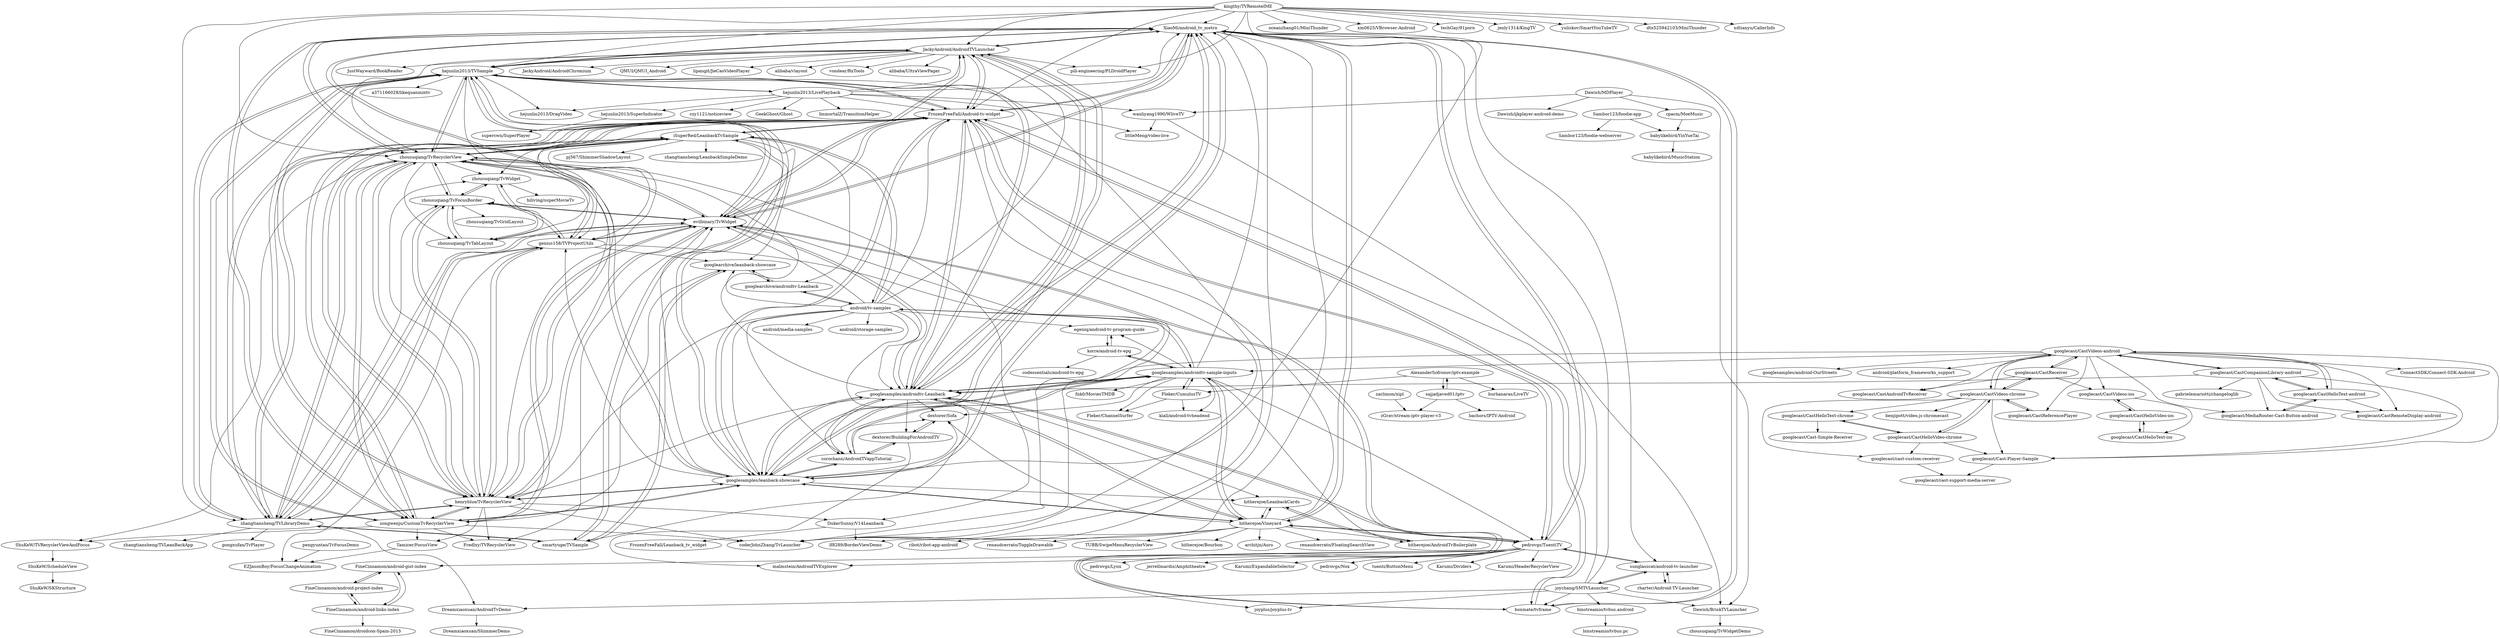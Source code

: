 digraph G {
"DukerSunny/V14Leanback" -> "FrozenFreeFall/Leanback_tv_widget"
"DukerSunny/V14Leanback" -> "lf8289/BorderViewDemo"
"JackyAndroid/AndroidTVLauncher" -> "hejunlin2013/TVSample"
"JackyAndroid/AndroidTVLauncher" -> "XiaoMi/android_tv_metro"
"JackyAndroid/AndroidTVLauncher" -> "FrozenFreeFall/Android-tv-widget"
"JackyAndroid/AndroidTVLauncher" -> "googlesamples/androidtv-Leanback"
"JackyAndroid/AndroidTVLauncher" -> "evilbinary/TvWidget"
"JackyAndroid/AndroidTVLauncher" -> "JackyAndroid/AndroidChromium" ["e"=1]
"JackyAndroid/AndroidTVLauncher" -> "googlesamples/leanback-showcase"
"JackyAndroid/AndroidTVLauncher" -> "QMUI/QMUI_Android" ["e"=1]
"JackyAndroid/AndroidTVLauncher" -> "lipangit/JieCaoVideoPlayer" ["e"=1]
"JackyAndroid/AndroidTVLauncher" -> "alibaba/vlayout" ["e"=1]
"JackyAndroid/AndroidTVLauncher" -> "vondear/RxTools" ["e"=1]
"JackyAndroid/AndroidTVLauncher" -> "zhousuqiang/TvRecyclerView"
"JackyAndroid/AndroidTVLauncher" -> "pili-engineering/PLDroidPlayer" ["e"=1]
"JackyAndroid/AndroidTVLauncher" -> "alibaba/UltraViewPager" ["e"=1]
"JackyAndroid/AndroidTVLauncher" -> "JustWayward/BookReader" ["e"=1]
"kingthy/TVRemoteIME" -> "JackyAndroid/AndroidTVLauncher"
"kingthy/TVRemoteIME" -> "oceanzhang01/MiniThunder" ["e"=1]
"kingthy/TVRemoteIME" -> "FrozenFreeFall/Android-tv-widget"
"kingthy/TVRemoteIME" -> "hejunlin2013/TVSample"
"kingthy/TVRemoteIME" -> "xm0625/VBrowser-Android" ["e"=1]
"kingthy/TVRemoteIME" -> "zhousuqiang/TvRecyclerView"
"kingthy/TVRemoteIME" -> "XiaoMi/android_tv_metro"
"kingthy/TVRemoteIME" -> "techGay/91porn" ["e"=1]
"kingthy/TVRemoteIME" -> "zhangtiansheng/TVLibraryDemo"
"kingthy/TVRemoteIME" -> "jenly1314/KingTV" ["e"=1]
"kingthy/TVRemoteIME" -> "pili-engineering/PLDroidPlayer" ["e"=1]
"kingthy/TVRemoteIME" -> "yuliskov/SmartYouTubeTV" ["e"=1]
"kingthy/TVRemoteIME" -> "dtx525942103/MiniThunder" ["e"=1]
"kingthy/TVRemoteIME" -> "xdtianyu/CallerInfo" ["e"=1]
"kingthy/TVRemoteIME" -> "googlesamples/leanback-showcase"
"AlexanderSofronov/iptv.example" -> "sajjadjaved01/iptv"
"AlexanderSofronov/iptv.example" -> "Fleker/CumulusTV"
"AlexanderSofronov/iptv.example" -> "burhanaras/LiveTV"
"Dawish/BriskTVLauncher" -> "zhousuqiang/TvWidgetDemo"
"FrozenFreeFall/Android-tv-widget" -> "evilbinary/TvWidget"
"FrozenFreeFall/Android-tv-widget" -> "XiaoMi/android_tv_metro"
"FrozenFreeFall/Android-tv-widget" -> "hejunlin2013/TVSample"
"FrozenFreeFall/Android-tv-widget" -> "zhousuqiang/TvRecyclerView"
"FrozenFreeFall/Android-tv-widget" -> "songwenju/CustomTvRecyclerView"
"FrozenFreeFall/Android-tv-widget" -> "googlesamples/androidtv-Leanback"
"FrozenFreeFall/Android-tv-widget" -> "googlesamples/leanback-showcase"
"FrozenFreeFall/Android-tv-widget" -> "JackyAndroid/AndroidTVLauncher"
"FrozenFreeFall/Android-tv-widget" -> "henryblue/TvRecyclerView"
"FrozenFreeFall/Android-tv-widget" -> "pedrovgs/TuentiTV"
"FrozenFreeFall/Android-tv-widget" -> "boxmate/tvframe"
"FrozenFreeFall/Android-tv-widget" -> "zhangtiansheng/TVLibraryDemo"
"FrozenFreeFall/Android-tv-widget" -> "coderJohnZhang/TvLauncher"
"FrozenFreeFall/Android-tv-widget" -> "genius158/TVProjectUtils"
"FrozenFreeFall/Android-tv-widget" -> "iSuperRed/LeanbackTvSample"
"XiaoMi/android_tv_metro" -> "FrozenFreeFall/Android-tv-widget"
"XiaoMi/android_tv_metro" -> "hejunlin2013/TVSample"
"XiaoMi/android_tv_metro" -> "pedrovgs/TuentiTV"
"XiaoMi/android_tv_metro" -> "evilbinary/TvWidget"
"XiaoMi/android_tv_metro" -> "JackyAndroid/AndroidTVLauncher"
"XiaoMi/android_tv_metro" -> "henryblue/TvRecyclerView"
"XiaoMi/android_tv_metro" -> "zhousuqiang/TvRecyclerView"
"XiaoMi/android_tv_metro" -> "googlesamples/androidtv-Leanback"
"XiaoMi/android_tv_metro" -> "songwenju/CustomTvRecyclerView"
"XiaoMi/android_tv_metro" -> "boxmate/tvframe"
"XiaoMi/android_tv_metro" -> "hitherejoe/Vineyard"
"XiaoMi/android_tv_metro" -> "coderJohnZhang/TvLauncher"
"XiaoMi/android_tv_metro" -> "sunglasscat/android-tv-launcher"
"XiaoMi/android_tv_metro" -> "lf8289/BorderViewDemo"
"XiaoMi/android_tv_metro" -> "googlesamples/leanback-showcase"
"hejunlin2013/TVSample" -> "FrozenFreeFall/Android-tv-widget"
"hejunlin2013/TVSample" -> "zhousuqiang/TvRecyclerView"
"hejunlin2013/TVSample" -> "evilbinary/TvWidget"
"hejunlin2013/TVSample" -> "XiaoMi/android_tv_metro"
"hejunlin2013/TVSample" -> "JackyAndroid/AndroidTVLauncher"
"hejunlin2013/TVSample" -> "hejunlin2013/LivePlayback"
"hejunlin2013/TVSample" -> "googlesamples/leanback-showcase"
"hejunlin2013/TVSample" -> "googlesamples/androidtv-Leanback"
"hejunlin2013/TVSample" -> "henryblue/TvRecyclerView"
"hejunlin2013/TVSample" -> "songwenju/CustomTvRecyclerView"
"hejunlin2013/TVSample" -> "genius158/TVProjectUtils"
"hejunlin2013/TVSample" -> "zhangtiansheng/TVLibraryDemo"
"hejunlin2013/TVSample" -> "coderJohnZhang/TvLauncher"
"hejunlin2013/TVSample" -> "hejunlin2013/DragVideo" ["e"=1]
"hejunlin2013/TVSample" -> "a371166028/likequanmintv" ["e"=1]
"sunglasscat/android-tv-launcher" -> "rharter/Android-TV-Launcher"
"sunglasscat/android-tv-launcher" -> "pedrovgs/TuentiTV"
"sunglasscat/android-tv-launcher" -> "joychang/SMTVLauncher"
"googlesamples/androidtv-Leanback" -> "googlesamples/leanback-showcase"
"googlesamples/androidtv-Leanback" -> "googlesamples/androidtv-sample-inputs"
"googlesamples/androidtv-Leanback" -> "hejunlin2013/TVSample"
"googlesamples/androidtv-Leanback" -> "FrozenFreeFall/Android-tv-widget"
"googlesamples/androidtv-Leanback" -> "JackyAndroid/AndroidTVLauncher"
"googlesamples/androidtv-Leanback" -> "XiaoMi/android_tv_metro"
"googlesamples/androidtv-Leanback" -> "hitherejoe/Vineyard"
"googlesamples/androidtv-Leanback" -> "corochann/AndroidTVappTutorial"
"googlesamples/androidtv-Leanback" -> "pedrovgs/TuentiTV"
"googlesamples/androidtv-Leanback" -> "evilbinary/TvWidget"
"googlesamples/androidtv-Leanback" -> "zhousuqiang/TvRecyclerView"
"googlesamples/androidtv-Leanback" -> "dextorer/BuildingForAndroidTV"
"googlesamples/androidtv-Leanback" -> "hitherejoe/LeanbackCards"
"googlesamples/androidtv-Leanback" -> "henryblue/TvRecyclerView"
"googlesamples/androidtv-Leanback" -> "dextorer/Sofa"
"binstreamio/tvbus.android" -> "binstreamio/tvbus.pc"
"Fleker/CumulusTV" -> "Fleker/ChannelSurfer"
"Fleker/CumulusTV" -> "googlesamples/androidtv-sample-inputs"
"Fleker/CumulusTV" -> "kiall/android-tvheadend" ["e"=1]
"android/tv-samples" -> "googlearchive/androidtv-Leanback"
"android/tv-samples" -> "googlearchive/leanback-showcase"
"android/tv-samples" -> "iSuperRed/LeanbackTvSample"
"android/tv-samples" -> "googlesamples/androidtv-sample-inputs"
"android/tv-samples" -> "smartyuge/TVSample"
"android/tv-samples" -> "henryblue/TvRecyclerView"
"android/tv-samples" -> "JackyAndroid/AndroidTVLauncher"
"android/tv-samples" -> "googlesamples/androidtv-Leanback"
"android/tv-samples" -> "corochann/AndroidTVappTutorial"
"android/tv-samples" -> "googlesamples/leanback-showcase"
"android/tv-samples" -> "android/media-samples" ["e"=1]
"android/tv-samples" -> "evilbinary/TvWidget"
"android/tv-samples" -> "android/storage-samples" ["e"=1]
"android/tv-samples" -> "egeniq/android-tv-program-guide"
"android/tv-samples" -> "FrozenFreeFall/Android-tv-widget"
"googlesamples/androidtv-sample-inputs" -> "googlesamples/androidtv-Leanback"
"googlesamples/androidtv-sample-inputs" -> "korre/android-tv-epg"
"googlesamples/androidtv-sample-inputs" -> "googlesamples/leanback-showcase"
"googlesamples/androidtv-sample-inputs" -> "kiall/android-tvheadend" ["e"=1]
"googlesamples/androidtv-sample-inputs" -> "android/tv-samples"
"googlesamples/androidtv-sample-inputs" -> "hitherejoe/Vineyard"
"googlesamples/androidtv-sample-inputs" -> "pedrovgs/TuentiTV"
"googlesamples/androidtv-sample-inputs" -> "hitherejoe/AndroidTvBoilerplate"
"googlesamples/androidtv-sample-inputs" -> "Fleker/ChannelSurfer"
"googlesamples/androidtv-sample-inputs" -> "corochann/AndroidTVappTutorial"
"googlesamples/androidtv-sample-inputs" -> "Fleker/CumulusTV"
"googlesamples/androidtv-sample-inputs" -> "XiaoMi/android_tv_metro"
"googlesamples/androidtv-sample-inputs" -> "fnk0/MoviesTMDB"
"googlesamples/androidtv-sample-inputs" -> "dextorer/Sofa"
"googlesamples/androidtv-sample-inputs" -> "egeniq/android-tv-program-guide"
"dextorer/BuildingForAndroidTV" -> "dextorer/Sofa"
"dextorer/BuildingForAndroidTV" -> "corochann/AndroidTVappTutorial"
"dextorer/BuildingForAndroidTV" -> "malmstein/AndroidTVExplorer"
"hitherejoe/Vineyard" -> "pedrovgs/TuentiTV"
"hitherejoe/Vineyard" -> "hitherejoe/LeanbackCards"
"hitherejoe/Vineyard" -> "hitherejoe/Bourbon" ["e"=1]
"hitherejoe/Vineyard" -> "googlesamples/androidtv-Leanback"
"hitherejoe/Vineyard" -> "XiaoMi/android_tv_metro"
"hitherejoe/Vineyard" -> "googlesamples/leanback-showcase"
"hitherejoe/Vineyard" -> "architjn/Auro" ["e"=1]
"hitherejoe/Vineyard" -> "googlesamples/androidtv-sample-inputs"
"hitherejoe/Vineyard" -> "hitherejoe/AndroidTvBoilerplate"
"hitherejoe/Vineyard" -> "renaudcerrato/FloatingSearchView" ["e"=1]
"hitherejoe/Vineyard" -> "dextorer/Sofa"
"hitherejoe/Vineyard" -> "ribot/ribot-app-android" ["e"=1]
"hitherejoe/Vineyard" -> "FrozenFreeFall/Android-tv-widget"
"hitherejoe/Vineyard" -> "renaudcerrato/ToggleDrawable" ["e"=1]
"hitherejoe/Vineyard" -> "TUBB/SwipeMenuRecyclerView" ["e"=1]
"evilbinary/TvWidget" -> "FrozenFreeFall/Android-tv-widget"
"evilbinary/TvWidget" -> "zhousuqiang/TvRecyclerView"
"evilbinary/TvWidget" -> "hejunlin2013/TVSample"
"evilbinary/TvWidget" -> "XiaoMi/android_tv_metro"
"evilbinary/TvWidget" -> "genius158/TVProjectUtils"
"evilbinary/TvWidget" -> "henryblue/TvRecyclerView"
"evilbinary/TvWidget" -> "zhousuqiang/TvFocusBorder"
"evilbinary/TvWidget" -> "boxmate/tvframe"
"evilbinary/TvWidget" -> "zhangtiansheng/TVLibraryDemo"
"evilbinary/TvWidget" -> "songwenju/CustomTvRecyclerView"
"evilbinary/TvWidget" -> "Fredlxy/TVRecyclerView"
"evilbinary/TvWidget" -> "JackyAndroid/AndroidTVLauncher"
"evilbinary/TvWidget" -> "zhousuqiang/TvTabLayout"
"evilbinary/TvWidget" -> "googlesamples/androidtv-Leanback"
"evilbinary/TvWidget" -> "coderJohnZhang/TvLauncher"
"hitherejoe/LeanbackCards" -> "hitherejoe/AndroidTvBoilerplate"
"hitherejoe/LeanbackCards" -> "hitherejoe/Vineyard"
"googlecast/CastHelloText-chrome" -> "googlecast/CastHelloVideo-chrome"
"googlecast/CastHelloText-chrome" -> "googlecast/Cast-Simple-Receiver"
"cpacm/MoeMusic" -> "babylikebird/YinYueTai"
"Sambor123/foodie-app" -> "Sambor123/foodie-webserver"
"Sambor123/foodie-app" -> "babylikebird/YinYueTai"
"joychang/SMTVLauncher" -> "sunglasscat/android-tv-launcher"
"joychang/SMTVLauncher" -> "XiaoMi/android_tv_metro"
"joychang/SMTVLauncher" -> "Dreamxiaoxuan/AndroidTvDemo"
"joychang/SMTVLauncher" -> "boxmate/tvframe"
"joychang/SMTVLauncher" -> "joyplus/joyplus-tv"
"joychang/SMTVLauncher" -> "Dawish/BriskTVLauncher"
"joychang/SMTVLauncher" -> "binstreamio/tvbus.android"
"joychang/SMTVLauncher" -> "FrozenFreeFall/Android-tv-widget"
"googlesamples/leanback-showcase" -> "googlesamples/androidtv-Leanback"
"googlesamples/leanback-showcase" -> "hejunlin2013/TVSample"
"googlesamples/leanback-showcase" -> "corochann/AndroidTVappTutorial"
"googlesamples/leanback-showcase" -> "zhousuqiang/TvRecyclerView"
"googlesamples/leanback-showcase" -> "FrozenFreeFall/Android-tv-widget"
"googlesamples/leanback-showcase" -> "dextorer/Sofa"
"googlesamples/leanback-showcase" -> "googlesamples/androidtv-sample-inputs"
"googlesamples/leanback-showcase" -> "songwenju/CustomTvRecyclerView"
"googlesamples/leanback-showcase" -> "hitherejoe/Vineyard"
"googlesamples/leanback-showcase" -> "XiaoMi/android_tv_metro"
"googlesamples/leanback-showcase" -> "JackyAndroid/AndroidTVLauncher"
"googlesamples/leanback-showcase" -> "hitherejoe/LeanbackCards"
"googlesamples/leanback-showcase" -> "genius158/TVProjectUtils"
"googlesamples/leanback-showcase" -> "henryblue/TvRecyclerView"
"googlesamples/leanback-showcase" -> "evilbinary/TvWidget"
"Tamicer/FocusView" -> "EZJasonBoy/FocusChangeAnimation"
"boxmate/tvframe" -> "evilbinary/TvWidget"
"boxmate/tvframe" -> "FrozenFreeFall/Android-tv-widget"
"boxmate/tvframe" -> "XiaoMi/android_tv_metro"
"Dawish/MDPlayer" -> "Dawish/BriskTVLauncher"
"Dawish/MDPlayer" -> "wanliyang1990/WliveTV"
"Dawish/MDPlayer" -> "cpacm/MoeMusic"
"Dawish/MDPlayer" -> "Dawish/ijkplayer-android-demo"
"zhousuqiang/TvFocusBorder" -> "zhousuqiang/TvTabLayout"
"zhousuqiang/TvFocusBorder" -> "zhousuqiang/TvWidget"
"zhousuqiang/TvFocusBorder" -> "zhousuqiang/TvRecyclerView"
"zhousuqiang/TvFocusBorder" -> "henryblue/TvRecyclerView"
"zhousuqiang/TvFocusBorder" -> "zhousuqiang/TvGridLayout"
"zhousuqiang/TvFocusBorder" -> "evilbinary/TvWidget"
"zhousuqiang/TvFocusBorder" -> "genius158/TVProjectUtils"
"Dreamxiaoxuan/AndroidTvDemo" -> "Dreamxiaoxuan/ShimmerDemo"
"hejunlin2013/LivePlayback" -> "hejunlin2013/TVSample"
"hejunlin2013/LivePlayback" -> "hejunlin2013/DragVideo" ["e"=1]
"hejunlin2013/LivePlayback" -> "FrozenFreeFall/Android-tv-widget"
"hejunlin2013/LivePlayback" -> "czy1121/noticeview" ["e"=1]
"hejunlin2013/LivePlayback" -> "XiaoMi/android_tv_metro"
"hejunlin2013/LivePlayback" -> "hejunlin2013/SuperIndicator"
"hejunlin2013/LivePlayback" -> "wanliyang1990/WliveTV"
"hejunlin2013/LivePlayback" -> "GeekGhost/Ghost" ["e"=1]
"hejunlin2013/LivePlayback" -> "littleMeng/video-live" ["e"=1]
"hejunlin2013/LivePlayback" -> "ImmortalZ/TransitionHelper" ["e"=1]
"hejunlin2013/LivePlayback" -> "JackyAndroid/AndroidTVLauncher"
"hejunlin2013/SuperIndicator" -> "supercwn/SuperPlayer" ["e"=1]
"pedrovgs/TuentiTV" -> "pedrovgs/Nox" ["e"=1]
"pedrovgs/TuentiTV" -> "XiaoMi/android_tv_metro"
"pedrovgs/TuentiTV" -> "tuenti/ButtonMenu" ["e"=1]
"pedrovgs/TuentiTV" -> "Karumi/Dividers" ["e"=1]
"pedrovgs/TuentiTV" -> "hitherejoe/Vineyard"
"pedrovgs/TuentiTV" -> "FrozenFreeFall/Android-tv-widget"
"pedrovgs/TuentiTV" -> "sunglasscat/android-tv-launcher"
"pedrovgs/TuentiTV" -> "Karumi/HeaderRecyclerView" ["e"=1]
"pedrovgs/TuentiTV" -> "pedrovgs/Lynx" ["e"=1]
"pedrovgs/TuentiTV" -> "jerrellmardis/Amphitheatre" ["e"=1]
"pedrovgs/TuentiTV" -> "FineCinnamon/android-gist-index"
"pedrovgs/TuentiTV" -> "joyplus/joyplus-tv"
"pedrovgs/TuentiTV" -> "googlesamples/androidtv-Leanback"
"pedrovgs/TuentiTV" -> "Karumi/ExpandableSelector" ["e"=1]
"pedrovgs/TuentiTV" -> "malmstein/AndroidTVExplorer"
"songwenju/CustomTvRecyclerView" -> "zhousuqiang/TvRecyclerView"
"songwenju/CustomTvRecyclerView" -> "FrozenFreeFall/Android-tv-widget"
"songwenju/CustomTvRecyclerView" -> "Fredlxy/TVRecyclerView"
"songwenju/CustomTvRecyclerView" -> "henryblue/TvRecyclerView"
"songwenju/CustomTvRecyclerView" -> "ShuKeW/TVRecyclerViewAndFocus"
"songwenju/CustomTvRecyclerView" -> "coderJohnZhang/TvLauncher"
"songwenju/CustomTvRecyclerView" -> "hejunlin2013/TVSample"
"songwenju/CustomTvRecyclerView" -> "XiaoMi/android_tv_metro"
"songwenju/CustomTvRecyclerView" -> "evilbinary/TvWidget"
"songwenju/CustomTvRecyclerView" -> "googlearchive/leanback-showcase"
"songwenju/CustomTvRecyclerView" -> "googlesamples/leanback-showcase"
"songwenju/CustomTvRecyclerView" -> "Tamicer/FocusView"
"zhousuqiang/TvRecyclerView" -> "zhousuqiang/TvFocusBorder"
"zhousuqiang/TvRecyclerView" -> "henryblue/TvRecyclerView"
"zhousuqiang/TvRecyclerView" -> "evilbinary/TvWidget"
"zhousuqiang/TvRecyclerView" -> "FrozenFreeFall/Android-tv-widget"
"zhousuqiang/TvRecyclerView" -> "hejunlin2013/TVSample"
"zhousuqiang/TvRecyclerView" -> "zhousuqiang/TvTabLayout"
"zhousuqiang/TvRecyclerView" -> "zhousuqiang/TvWidget"
"zhousuqiang/TvRecyclerView" -> "songwenju/CustomTvRecyclerView"
"zhousuqiang/TvRecyclerView" -> "googlesamples/leanback-showcase"
"zhousuqiang/TvRecyclerView" -> "XiaoMi/android_tv_metro"
"zhousuqiang/TvRecyclerView" -> "genius158/TVProjectUtils"
"zhousuqiang/TvRecyclerView" -> "iSuperRed/LeanbackTvSample"
"zhousuqiang/TvRecyclerView" -> "DukerSunny/V14Leanback"
"zhousuqiang/TvRecyclerView" -> "zhangtiansheng/TVLibraryDemo"
"zhousuqiang/TvRecyclerView" -> "ShuKeW/TVRecyclerViewAndFocus"
"rharter/Android-TV-Launcher" -> "sunglasscat/android-tv-launcher"
"genius158/TVProjectUtils" -> "evilbinary/TvWidget"
"genius158/TVProjectUtils" -> "zhousuqiang/TvFocusBorder"
"genius158/TVProjectUtils" -> "zhousuqiang/TvRecyclerView"
"genius158/TVProjectUtils" -> "henryblue/TvRecyclerView"
"genius158/TVProjectUtils" -> "EZJasonBoy/FocusChangeAnimation"
"genius158/TVProjectUtils" -> "coderJohnZhang/TvLauncher"
"genius158/TVProjectUtils" -> "googlearchive/leanback-showcase"
"genius158/TVProjectUtils" -> "zhangtiansheng/TVLibraryDemo"
"zhangtiansheng/TVLibraryDemo" -> "henryblue/TvRecyclerView"
"zhangtiansheng/TVLibraryDemo" -> "smartyuge/TVSample"
"zhangtiansheng/TVLibraryDemo" -> "evilbinary/TvWidget"
"zhangtiansheng/TVLibraryDemo" -> "zhangtiansheng/TVLeanBackApp"
"zhangtiansheng/TVLibraryDemo" -> "zhousuqiang/TvRecyclerView"
"zhangtiansheng/TVLibraryDemo" -> "genius158/TVProjectUtils"
"zhangtiansheng/TVLibraryDemo" -> "iSuperRed/LeanbackTvSample"
"zhangtiansheng/TVLibraryDemo" -> "zhousuqiang/TvFocusBorder"
"zhangtiansheng/TVLibraryDemo" -> "FrozenFreeFall/Android-tv-widget"
"zhangtiansheng/TVLibraryDemo" -> "Dreamxiaoxuan/AndroidTvDemo"
"zhangtiansheng/TVLibraryDemo" -> "gongxufan/TvPlayer"
"zhangtiansheng/TVLibraryDemo" -> "hejunlin2013/TVSample"
"zhousuqiang/TvTabLayout" -> "zhousuqiang/TvWidget"
"zhousuqiang/TvTabLayout" -> "zhousuqiang/TvFocusBorder"
"babylikebird/YinYueTai" -> "babylikebird/MusicStation"
"googlecast/CastReceiver" -> "googlecast/CastAndroidTvReceiver"
"googlecast/CastReceiver" -> "googlecast/CastVideos-chrome"
"googlecast/CastReceiver" -> "googlecast/CastVideos-ios"
"googlecast/CastReceiver" -> "googlecast/CastVideos-android"
"googlecast/CastVideos-android" -> "googlecast/CastCompanionLibrary-android"
"googlecast/CastVideos-android" -> "googlecast/CastHelloText-android"
"googlecast/CastVideos-android" -> "googlecast/CastAndroidTvReceiver"
"googlecast/CastVideos-android" -> "googlecast/CastVideos-chrome"
"googlecast/CastVideos-android" -> "googlecast/CastReceiver"
"googlecast/CastVideos-android" -> "googlecast/MediaRouter-Cast-Button-android"
"googlecast/CastVideos-android" -> "googlecast/CastRemoteDisplay-android"
"googlecast/CastVideos-android" -> "googlesamples/androidtv-Leanback"
"googlecast/CastVideos-android" -> "googlecast/Cast-Player-Sample"
"googlecast/CastVideos-android" -> "ConnectSDK/Connect-SDK-Android" ["e"=1]
"googlecast/CastVideos-android" -> "googlesamples/androidtv-sample-inputs"
"googlecast/CastVideos-android" -> "googlesamples/android-OurStreets" ["e"=1]
"googlecast/CastVideos-android" -> "googlecast/CastReferencePlayer"
"googlecast/CastVideos-android" -> "android/platform_frameworks_support" ["e"=1]
"googlecast/CastVideos-android" -> "googlecast/CastVideos-ios"
"wanliyang1990/WliveTV" -> "littleMeng/video-live" ["e"=1]
"wanliyang1990/WliveTV" -> "Dawish/BriskTVLauncher"
"googlecast/CastCompanionLibrary-android" -> "googlecast/CastVideos-android"
"googlecast/CastCompanionLibrary-android" -> "googlecast/CastHelloText-android"
"googlecast/CastCompanionLibrary-android" -> "googlecast/Cast-Player-Sample"
"googlecast/CastCompanionLibrary-android" -> "googlesamples/androidtv-Leanback"
"googlecast/CastCompanionLibrary-android" -> "gabrielemariotti/changeloglib" ["e"=1]
"googlecast/CastCompanionLibrary-android" -> "googlecast/CastRemoteDisplay-android"
"googlecast/CastCompanionLibrary-android" -> "googlecast/MediaRouter-Cast-Button-android"
"smartyuge/TVSample" -> "iSuperRed/LeanbackTvSample"
"smartyuge/TVSample" -> "googlearchive/leanback-showcase"
"smartyuge/TVSample" -> "zhangtiansheng/TVLibraryDemo"
"hitherejoe/AndroidTvBoilerplate" -> "hitherejoe/LeanbackCards"
"googlecast/CastVideos-chrome" -> "googlecast/CastHelloVideo-chrome"
"googlecast/CastVideos-chrome" -> "googlecast/CastReferencePlayer"
"googlecast/CastVideos-chrome" -> "googlecast/CastReceiver"
"googlecast/CastVideos-chrome" -> "googlecast/Cast-Player-Sample"
"googlecast/CastVideos-chrome" -> "googlecast/CastVideos-android"
"googlecast/CastVideos-chrome" -> "googlecast/cast-custom-receiver"
"googlecast/CastVideos-chrome" -> "googlecast/CastHelloText-chrome"
"googlecast/CastVideos-chrome" -> "benjipott/video.js-chromecast" ["e"=1]
"iSuperRed/LeanbackTvSample" -> "smartyuge/TVSample"
"iSuperRed/LeanbackTvSample" -> "android/tv-samples"
"iSuperRed/LeanbackTvSample" -> "googlearchive/androidtv-Leanback"
"iSuperRed/LeanbackTvSample" -> "zhousuqiang/TvRecyclerView"
"iSuperRed/LeanbackTvSample" -> "googlearchive/leanback-showcase"
"iSuperRed/LeanbackTvSample" -> "pj567/ShimmerShadowLayout"
"iSuperRed/LeanbackTvSample" -> "zhousuqiang/TvTabLayout"
"iSuperRed/LeanbackTvSample" -> "zhangtiansheng/TVLibraryDemo"
"iSuperRed/LeanbackTvSample" -> "zhousuqiang/TvWidget"
"iSuperRed/LeanbackTvSample" -> "zhangtiansheng/LeanbackSimpleDemo"
"iSuperRed/LeanbackTvSample" -> "henryblue/TvRecyclerView"
"iSuperRed/LeanbackTvSample" -> "FrozenFreeFall/Android-tv-widget"
"corochann/AndroidTVappTutorial" -> "googlesamples/leanback-showcase"
"corochann/AndroidTVappTutorial" -> "dextorer/BuildingForAndroidTV"
"corochann/AndroidTVappTutorial" -> "googlesamples/androidtv-Leanback"
"corochann/AndroidTVappTutorial" -> "googlesamples/androidtv-sample-inputs"
"corochann/AndroidTVappTutorial" -> "dextorer/Sofa"
"egeniq/android-tv-program-guide" -> "korre/android-tv-epg"
"googlearchive/leanback-showcase" -> "googlearchive/androidtv-Leanback"
"googlearchive/leanback-showcase" -> "smartyuge/TVSample"
"googlearchive/androidtv-Leanback" -> "googlearchive/leanback-showcase"
"googlearchive/androidtv-Leanback" -> "android/tv-samples"
"henryblue/TvRecyclerView" -> "zhousuqiang/TvRecyclerView"
"henryblue/TvRecyclerView" -> "hejunlin2013/TVSample"
"henryblue/TvRecyclerView" -> "zhousuqiang/TvWidget"
"henryblue/TvRecyclerView" -> "zhousuqiang/TvFocusBorder"
"henryblue/TvRecyclerView" -> "songwenju/CustomTvRecyclerView"
"henryblue/TvRecyclerView" -> "evilbinary/TvWidget"
"henryblue/TvRecyclerView" -> "FrozenFreeFall/Android-tv-widget"
"henryblue/TvRecyclerView" -> "zhangtiansheng/TVLibraryDemo"
"henryblue/TvRecyclerView" -> "XiaoMi/android_tv_metro"
"henryblue/TvRecyclerView" -> "Tamicer/FocusView"
"henryblue/TvRecyclerView" -> "genius158/TVProjectUtils"
"henryblue/TvRecyclerView" -> "DukerSunny/V14Leanback"
"henryblue/TvRecyclerView" -> "coderJohnZhang/TvLauncher"
"henryblue/TvRecyclerView" -> "Fredlxy/TVRecyclerView"
"henryblue/TvRecyclerView" -> "googlesamples/leanback-showcase"
"googlecast/CastReferencePlayer" -> "googlecast/CastVideos-chrome"
"googlecast/CastHelloText-android" -> "googlecast/MediaRouter-Cast-Button-android"
"googlecast/CastHelloText-android" -> "googlecast/CastCompanionLibrary-android"
"googlecast/CastHelloText-android" -> "googlecast/CastRemoteDisplay-android"
"googlecast/CastHelloText-android" -> "googlecast/CastVideos-android"
"googlecast/MediaRouter-Cast-Button-android" -> "googlecast/CastHelloText-android"
"zhousuqiang/TvWidget" -> "zhousuqiang/TvTabLayout"
"zhousuqiang/TvWidget" -> "zhousuqiang/TvFocusBorder"
"zhousuqiang/TvWidget" -> "hiliving/superMovieTv" ["e"=1]
"googlecast/CastVideos-ios" -> "googlecast/CastHelloVideo-ios"
"googlecast/CastVideos-ios" -> "googlecast/CastHelloText-ios"
"sajjadjaved01/iptv" -> "bachors/IPTV-Android"
"sajjadjaved01/iptv" -> "zGrav/xtream-iptv-player-v3"
"sajjadjaved01/iptv" -> "AlexanderSofronov/iptv.example"
"korre/android-tv-epg" -> "codessentials/android-tv-epg"
"korre/android-tv-epg" -> "googlesamples/androidtv-sample-inputs"
"korre/android-tv-epg" -> "egeniq/android-tv-program-guide"
"googlecast/cast-custom-receiver" -> "googlecast/cast-support-media-server"
"googlecast/CastHelloVideo-chrome" -> "googlecast/CastVideos-chrome"
"googlecast/CastHelloVideo-chrome" -> "googlecast/cast-custom-receiver"
"googlecast/CastHelloVideo-chrome" -> "googlecast/Cast-Player-Sample"
"googlecast/CastHelloVideo-chrome" -> "googlecast/CastHelloText-chrome"
"dextorer/Sofa" -> "dextorer/BuildingForAndroidTV"
"FineCinnamon/android-gist-index" -> "FineCinnamon/android-project-index"
"FineCinnamon/android-gist-index" -> "FineCinnamon/android-links-index"
"FineCinnamon/android-links-index" -> "FineCinnamon/droidcon-Spain-2015"
"FineCinnamon/android-links-index" -> "FineCinnamon/android-project-index"
"FineCinnamon/android-links-index" -> "FineCinnamon/android-gist-index"
"FineCinnamon/android-project-index" -> "FineCinnamon/android-gist-index"
"FineCinnamon/android-project-index" -> "FineCinnamon/android-links-index"
"ShuKeW/TVRecyclerViewAndFocus" -> "ShuKeW/ScheduleView"
"pengyuntao/TvFocusDemo" -> "EZJasonBoy/FocusChangeAnimation"
"googlecast/CastHelloVideo-ios" -> "googlecast/CastVideos-ios"
"googlecast/CastHelloVideo-ios" -> "googlecast/CastHelloText-ios"
"ShuKeW/ScheduleView" -> "ShuKeW/SKStructure"
"googlecast/Cast-Player-Sample" -> "googlecast/cast-support-media-server"
"zaclimon/xipl" -> "zGrav/xtream-iptv-player-v3"
"googlecast/CastHelloText-ios" -> "googlecast/CastHelloVideo-ios"
"DukerSunny/V14Leanback" ["l"="49.846,-0.685"]
"FrozenFreeFall/Leanback_tv_widget" ["l"="49.885,-0.681"]
"lf8289/BorderViewDemo" ["l"="49.834,-0.709"]
"JackyAndroid/AndroidTVLauncher" ["l"="49.775,-0.737"]
"hejunlin2013/TVSample" ["l"="49.795,-0.714"]
"XiaoMi/android_tv_metro" ["l"="49.761,-0.714"]
"FrozenFreeFall/Android-tv-widget" ["l"="49.773,-0.701"]
"googlesamples/androidtv-Leanback" ["l"="49.733,-0.681"]
"evilbinary/TvWidget" ["l"="49.779,-0.684"]
"JackyAndroid/AndroidChromium" ["l"="48.632,0.81"]
"googlesamples/leanback-showcase" ["l"="49.755,-0.692"]
"QMUI/QMUI_Android" ["l"="48.739,1.277"]
"lipangit/JieCaoVideoPlayer" ["l"="48.41,1.185"]
"alibaba/vlayout" ["l"="48.666,1.12"]
"vondear/RxTools" ["l"="48.667,1.3"]
"zhousuqiang/TvRecyclerView" ["l"="49.804,-0.685"]
"pili-engineering/PLDroidPlayer" ["l"="48.541,1.148"]
"alibaba/UltraViewPager" ["l"="48.676,1.25"]
"JustWayward/BookReader" ["l"="48.437,1.301"]
"kingthy/TVRemoteIME" ["l"="49.823,-0.734"]
"oceanzhang01/MiniThunder" ["l"="47.844,-0.491"]
"xm0625/VBrowser-Android" ["l"="47.86,-0.523"]
"techGay/91porn" ["l"="48.829,1.174"]
"zhangtiansheng/TVLibraryDemo" ["l"="49.812,-0.669"]
"jenly1314/KingTV" ["l"="48.545,1.473"]
"yuliskov/SmartYouTubeTV" ["l"="-28.654,-21.506"]
"dtx525942103/MiniThunder" ["l"="47.865,-0.475"]
"xdtianyu/CallerInfo" ["l"="-26.613,-19.861"]
"AlexanderSofronov/iptv.example" ["l"="49.545,-0.682"]
"sajjadjaved01/iptv" ["l"="49.509,-0.686"]
"Fleker/CumulusTV" ["l"="49.622,-0.667"]
"burhanaras/LiveTV" ["l"="49.534,-0.705"]
"Dawish/BriskTVLauncher" ["l"="49.827,-0.832"]
"zhousuqiang/TvWidgetDemo" ["l"="49.859,-0.831"]
"songwenju/CustomTvRecyclerView" ["l"="49.795,-0.694"]
"henryblue/TvRecyclerView" ["l"="49.791,-0.673"]
"pedrovgs/TuentiTV" ["l"="49.719,-0.732"]
"boxmate/tvframe" ["l"="49.748,-0.728"]
"coderJohnZhang/TvLauncher" ["l"="49.812,-0.698"]
"genius158/TVProjectUtils" ["l"="49.799,-0.659"]
"iSuperRed/LeanbackTvSample" ["l"="49.788,-0.643"]
"hitherejoe/Vineyard" ["l"="49.715,-0.704"]
"sunglasscat/android-tv-launcher" ["l"="49.728,-0.769"]
"hejunlin2013/LivePlayback" ["l"="49.803,-0.777"]
"hejunlin2013/DragVideo" ["l"="52.065,-2.792"]
"a371166028/likequanmintv" ["l"="48.371,1.459"]
"rharter/Android-TV-Launcher" ["l"="49.711,-0.804"]
"joychang/SMTVLauncher" ["l"="49.756,-0.766"]
"googlesamples/androidtv-sample-inputs" ["l"="49.693,-0.663"]
"corochann/AndroidTVappTutorial" ["l"="49.716,-0.663"]
"dextorer/BuildingForAndroidTV" ["l"="49.687,-0.688"]
"hitherejoe/LeanbackCards" ["l"="49.689,-0.712"]
"dextorer/Sofa" ["l"="49.704,-0.682"]
"binstreamio/tvbus.android" ["l"="49.745,-0.823"]
"binstreamio/tvbus.pc" ["l"="49.737,-0.851"]
"Fleker/ChannelSurfer" ["l"="49.645,-0.651"]
"kiall/android-tvheadend" ["l"="-34.756,-24.256"]
"android/tv-samples" ["l"="49.748,-0.647"]
"googlearchive/androidtv-Leanback" ["l"="49.761,-0.615"]
"googlearchive/leanback-showcase" ["l"="49.775,-0.63"]
"smartyuge/TVSample" ["l"="49.796,-0.623"]
"android/media-samples" ["l"="48.107,-2.963"]
"android/storage-samples" ["l"="48.13,-3.007"]
"egeniq/android-tv-program-guide" ["l"="49.697,-0.629"]
"korre/android-tv-epg" ["l"="49.672,-0.634"]
"hitherejoe/AndroidTvBoilerplate" ["l"="49.662,-0.704"]
"fnk0/MoviesTMDB" ["l"="49.648,-0.672"]
"malmstein/AndroidTVExplorer" ["l"="49.673,-0.736"]
"hitherejoe/Bourbon" ["l"="49.96,-3.424"]
"architjn/Auro" ["l"="50.371,-1.711"]
"renaudcerrato/FloatingSearchView" ["l"="50.489,-1.69"]
"ribot/ribot-app-android" ["l"="49.963,-3.459"]
"renaudcerrato/ToggleDrawable" ["l"="50.467,-1.694"]
"TUBB/SwipeMenuRecyclerView" ["l"="50.497,-1.718"]
"zhousuqiang/TvFocusBorder" ["l"="49.818,-0.654"]
"Fredlxy/TVRecyclerView" ["l"="49.826,-0.685"]
"zhousuqiang/TvTabLayout" ["l"="49.82,-0.641"]
"googlecast/CastHelloText-chrome" ["l"="49.626,-0.452"]
"googlecast/CastHelloVideo-chrome" ["l"="49.63,-0.479"]
"googlecast/Cast-Simple-Receiver" ["l"="49.62,-0.424"]
"cpacm/MoeMusic" ["l"="49.911,-0.935"]
"babylikebird/YinYueTai" ["l"="49.943,-0.97"]
"Sambor123/foodie-app" ["l"="49.963,-1.003"]
"Sambor123/foodie-webserver" ["l"="49.98,-1.027"]
"Dreamxiaoxuan/AndroidTvDemo" ["l"="49.765,-0.67"]
"joyplus/joyplus-tv" ["l"="49.709,-0.772"]
"Tamicer/FocusView" ["l"="49.842,-0.665"]
"EZJasonBoy/FocusChangeAnimation" ["l"="49.862,-0.65"]
"Dawish/MDPlayer" ["l"="49.87,-0.891"]
"wanliyang1990/WliveTV" ["l"="49.844,-0.849"]
"Dawish/ijkplayer-android-demo" ["l"="49.87,-0.927"]
"zhousuqiang/TvWidget" ["l"="49.807,-0.639"]
"zhousuqiang/TvGridLayout" ["l"="49.844,-0.618"]
"Dreamxiaoxuan/ShimmerDemo" ["l"="49.767,-0.645"]
"czy1121/noticeview" ["l"="52.22,-3.006"]
"hejunlin2013/SuperIndicator" ["l"="49.794,-0.845"]
"GeekGhost/Ghost" ["l"="48.407,1.412"]
"littleMeng/video-live" ["l"="48.361,1.506"]
"ImmortalZ/TransitionHelper" ["l"="52.285,-2.844"]
"supercwn/SuperPlayer" ["l"="52.318,-3.089"]
"pedrovgs/Nox" ["l"="49.778,-3.476"]
"tuenti/ButtonMenu" ["l"="49.793,-3.458"]
"Karumi/Dividers" ["l"="49.838,-3.439"]
"Karumi/HeaderRecyclerView" ["l"="49.818,-3.442"]
"pedrovgs/Lynx" ["l"="49.852,-3.452"]
"jerrellmardis/Amphitheatre" ["l"="52.95,0.409"]
"FineCinnamon/android-gist-index" ["l"="49.66,-0.792"]
"Karumi/ExpandableSelector" ["l"="49.833,-3.459"]
"ShuKeW/TVRecyclerViewAndFocus" ["l"="49.854,-0.701"]
"zhangtiansheng/TVLeanBackApp" ["l"="49.844,-0.643"]
"gongxufan/TvPlayer" ["l"="49.858,-0.633"]
"babylikebird/MusicStation" ["l"="49.966,-0.967"]
"googlecast/CastReceiver" ["l"="49.616,-0.539"]
"googlecast/CastAndroidTvReceiver" ["l"="49.616,-0.564"]
"googlecast/CastVideos-chrome" ["l"="49.63,-0.507"]
"googlecast/CastVideos-ios" ["l"="49.578,-0.542"]
"googlecast/CastVideos-android" ["l"="49.65,-0.56"]
"googlecast/CastCompanionLibrary-android" ["l"="49.683,-0.574"]
"googlecast/CastHelloText-android" ["l"="49.674,-0.55"]
"googlecast/MediaRouter-Cast-Button-android" ["l"="49.692,-0.544"]
"googlecast/CastRemoteDisplay-android" ["l"="49.673,-0.534"]
"googlecast/Cast-Player-Sample" ["l"="49.642,-0.526"]
"ConnectSDK/Connect-SDK-Android" ["l"="23.381,-27.681"]
"googlesamples/android-OurStreets" ["l"="50.058,-3.284"]
"googlecast/CastReferencePlayer" ["l"="49.657,-0.508"]
"android/platform_frameworks_support" ["l"="50.309,-3.491"]
"gabrielemariotti/changeloglib" ["l"="53.027,0.522"]
"googlecast/cast-custom-receiver" ["l"="49.604,-0.483"]
"benjipott/video.js-chromecast" ["l"="-26.053,11.507"]
"pj567/ShimmerShadowLayout" ["l"="49.814,-0.591"]
"zhangtiansheng/LeanbackSimpleDemo" ["l"="49.79,-0.603"]
"hiliving/superMovieTv" ["l"="47.935,-0.471"]
"googlecast/CastHelloVideo-ios" ["l"="49.553,-0.528"]
"googlecast/CastHelloText-ios" ["l"="49.545,-0.543"]
"bachors/IPTV-Android" ["l"="49.489,-0.705"]
"zGrav/xtream-iptv-player-v3" ["l"="49.472,-0.685"]
"codessentials/android-tv-epg" ["l"="49.649,-0.621"]
"googlecast/cast-support-media-server" ["l"="49.608,-0.504"]
"FineCinnamon/android-project-index" ["l"="49.636,-0.805"]
"FineCinnamon/android-links-index" ["l"="49.646,-0.819"]
"FineCinnamon/droidcon-Spain-2015" ["l"="49.63,-0.843"]
"ShuKeW/ScheduleView" ["l"="49.89,-0.709"]
"pengyuntao/TvFocusDemo" ["l"="49.898,-0.637"]
"ShuKeW/SKStructure" ["l"="49.91,-0.714"]
"zaclimon/xipl" ["l"="49.446,-0.688"]
}